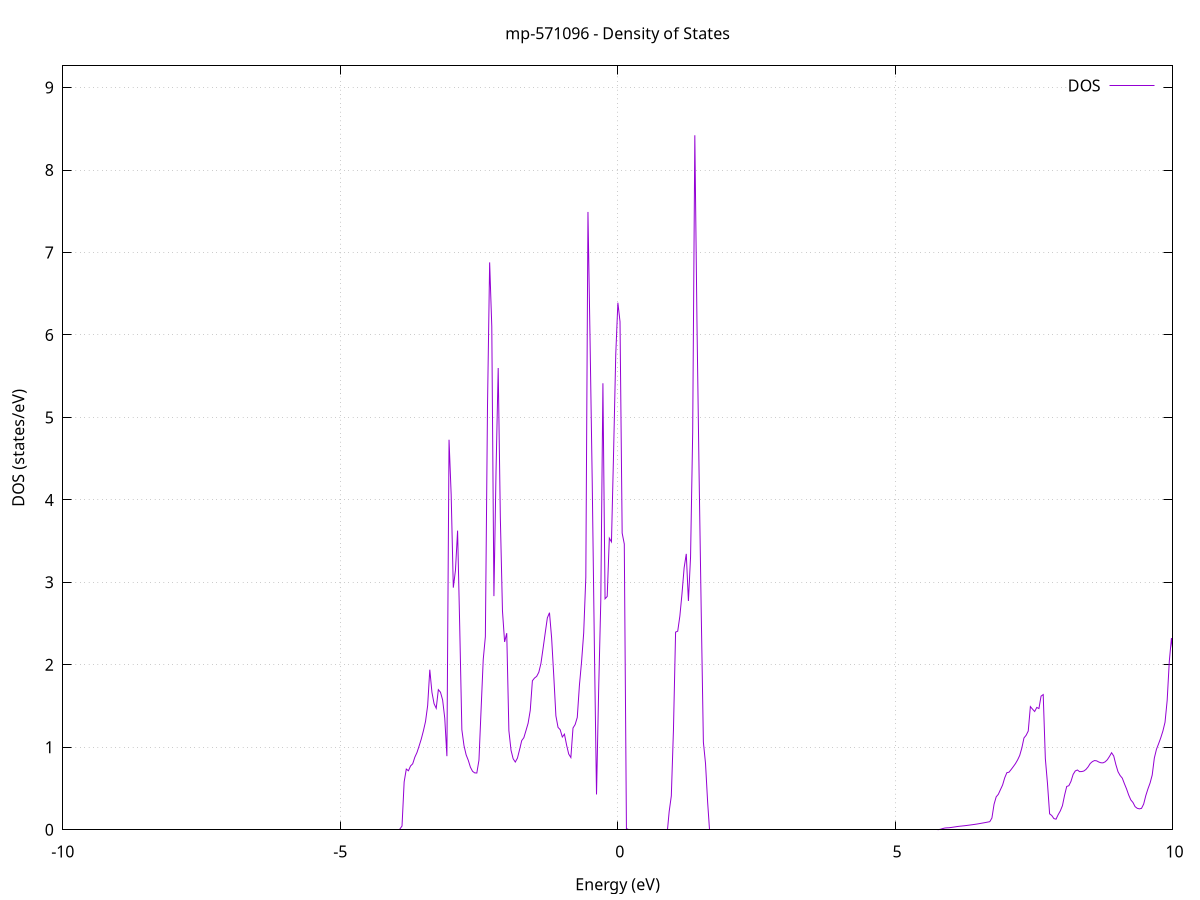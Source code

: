 set title 'mp-571096 - Density of States'
set xlabel 'Energy (eV)'
set ylabel 'DOS (states/eV)'
set grid
set xrange [-10:10]
set yrange [0:9.263]
set xzeroaxis lt -1
set terminal png size 800,600
set output 'mp-571096_dos_gnuplot.png'
plot '-' using 1:2 with lines title 'DOS'
-56.543100 0.000000
-56.504600 0.000000
-56.466100 0.000000
-56.427600 0.000000
-56.389000 0.000000
-56.350500 0.000000
-56.312000 0.000000
-56.273500 0.000000
-56.235000 0.000000
-56.196400 0.000000
-56.157900 0.000000
-56.119400 0.000000
-56.080900 0.000000
-56.042400 0.000000
-56.003800 0.000000
-55.965300 0.000000
-55.926800 0.000000
-55.888300 0.000000
-55.849800 0.000000
-55.811200 0.000000
-55.772700 0.000000
-55.734200 0.000000
-55.695700 0.000000
-55.657200 0.000000
-55.618600 0.000000
-55.580100 0.000000
-55.541600 0.000000
-55.503100 0.000000
-55.464600 0.000000
-55.426000 0.000000
-55.387500 0.000000
-55.349000 0.000000
-55.310500 0.000000
-55.272000 0.000000
-55.233400 0.000000
-55.194900 0.000000
-55.156400 0.000000
-55.117900 0.000000
-55.079400 0.000000
-55.040800 0.000000
-55.002300 0.000000
-54.963800 0.000000
-54.925300 0.000000
-54.886800 0.000000
-54.848200 0.000000
-54.809700 0.000000
-54.771200 0.000000
-54.732700 0.000000
-54.694200 0.000000
-54.655600 0.000000
-54.617100 0.000000
-54.578600 0.000000
-54.540100 0.000000
-54.501600 0.000000
-54.463000 0.000000
-54.424500 0.000000
-54.386000 0.000000
-54.347500 0.000000
-54.309000 0.000000
-54.270400 0.000000
-54.231900 0.000000
-54.193400 0.000000
-54.154900 0.000000
-54.116400 0.000000
-54.077800 0.000000
-54.039300 0.000000
-54.000800 0.000000
-53.962300 0.000000
-53.923800 0.000000
-53.885200 0.000000
-53.846700 0.000000
-53.808200 0.000000
-53.769700 0.000000
-53.731200 0.000000
-53.692600 0.000000
-53.654100 0.000000
-53.615600 0.000000
-53.577100 0.000000
-53.538600 0.000000
-53.500000 0.000000
-53.461500 0.000000
-53.423000 0.000000
-53.384500 0.000000
-53.346000 0.000000
-53.307400 0.000000
-53.268900 0.000000
-53.230400 0.000000
-53.191900 0.000000
-53.153400 0.000000
-53.114800 0.000000
-53.076300 0.000000
-53.037800 0.000000
-52.999300 0.000000
-52.960800 0.000000
-52.922200 0.000000
-52.883700 0.000000
-52.845200 0.000000
-52.806700 0.000000
-52.768200 0.000000
-52.729600 0.000000
-52.691100 0.000000
-52.652600 0.000000
-52.614100 0.000000
-52.575600 0.000000
-52.537000 0.000000
-52.498500 0.000000
-52.460000 0.000000
-52.421500 0.000000
-52.383000 0.000000
-52.344400 0.000000
-52.305900 0.000000
-52.267400 0.000000
-52.228900 0.000000
-52.190400 0.000000
-52.151800 0.000000
-52.113300 0.000000
-52.074800 0.000000
-52.036300 0.000000
-51.997800 0.000000
-51.959200 0.000000
-51.920700 0.000000
-51.882200 0.000000
-51.843700 0.000000
-51.805200 0.000000
-51.766600 0.000000
-51.728100 0.000000
-51.689600 0.000000
-51.651100 0.000000
-51.612600 0.000000
-51.574000 0.000000
-51.535500 0.000000
-51.497000 0.000000
-51.458500 0.000000
-51.420000 0.000000
-51.381400 0.000000
-51.342900 0.000000
-51.304400 0.000000
-51.265900 0.000000
-51.227400 0.000000
-51.188800 0.000000
-51.150300 0.000000
-51.111800 0.000000
-51.073300 0.000000
-51.034800 0.000000
-50.996200 0.000000
-50.957700 0.000000
-50.919200 0.000000
-50.880700 0.000000
-50.842200 0.000000
-50.803600 0.000000
-50.765100 0.000000
-50.726600 0.000000
-50.688100 0.000000
-50.649600 0.000000
-50.611000 0.000000
-50.572500 0.000000
-50.534000 0.000000
-50.495500 0.000000
-50.457000 0.000000
-50.418400 0.000000
-50.379900 0.000000
-50.341400 0.000000
-50.302900 0.000000
-50.264400 0.000000
-50.225800 0.000000
-50.187300 0.000000
-50.148800 0.000000
-50.110300 0.000000
-50.071800 0.000000
-50.033200 0.000000
-49.994700 0.000000
-49.956200 0.000000
-49.917700 0.000000
-49.879200 0.000000
-49.840600 0.000000
-49.802100 0.000000
-49.763600 0.000000
-49.725100 0.000000
-49.686600 0.000000
-49.648000 0.000000
-49.609500 0.000000
-49.571000 0.000000
-49.532500 0.000000
-49.494000 0.000000
-49.455400 0.000000
-49.416900 0.000000
-49.378400 0.000000
-49.339900 0.000000
-49.301400 0.000000
-49.262800 0.000000
-49.224300 0.000000
-49.185800 0.000000
-49.147300 0.000000
-49.108800 0.000000
-49.070200 0.000000
-49.031700 0.000000
-48.993200 0.000000
-48.954700 0.000000
-48.916200 0.000000
-48.877600 0.000000
-48.839100 0.000000
-48.800600 0.000000
-48.762100 0.000000
-48.723600 0.000000
-48.685000 0.000000
-48.646500 0.000000
-48.608000 0.000000
-48.569500 0.000000
-48.531000 0.000000
-48.492400 0.000000
-48.453900 0.000000
-48.415400 0.000000
-48.376900 0.000000
-48.338400 0.000000
-48.299800 0.000000
-48.261300 0.000000
-48.222800 0.000000
-48.184300 0.000000
-48.145800 0.000000
-48.107200 0.000000
-48.068700 0.000000
-48.030200 0.000000
-47.991700 0.000000
-47.953200 0.000000
-47.914600 0.000000
-47.876100 0.000000
-47.837600 0.000000
-47.799100 0.000000
-47.760600 0.000000
-47.722000 0.000000
-47.683500 0.000000
-47.645000 0.000000
-47.606500 0.000000
-47.568000 0.000000
-47.529400 0.000000
-47.490900 0.000000
-47.452400 0.000000
-47.413900 0.000000
-47.375400 0.000000
-47.336800 0.000000
-47.298300 0.000000
-47.259800 0.000000
-47.221300 0.000000
-47.182800 0.000000
-47.144200 0.000000
-47.105700 0.000000
-47.067200 0.000000
-47.028700 0.000000
-46.990200 0.000000
-46.951600 0.000000
-46.913100 0.000000
-46.874600 0.000000
-46.836100 0.000000
-46.797600 0.000000
-46.759000 0.000000
-46.720500 0.000000
-46.682000 0.000000
-46.643500 0.000000
-46.605000 0.000000
-46.566400 0.000000
-46.527900 0.000000
-46.489400 0.000000
-46.450900 0.000000
-46.412400 0.000000
-46.373800 0.000000
-46.335300 0.000000
-46.296800 0.000000
-46.258300 0.000000
-46.219800 0.000000
-46.181200 0.000000
-46.142700 0.000000
-46.104200 0.000000
-46.065700 0.000000
-46.027200 0.000000
-45.988600 0.000000
-45.950100 0.000000
-45.911600 0.000000
-45.873100 0.000000
-45.834600 0.000000
-45.796000 0.000000
-45.757500 0.000000
-45.719000 0.000000
-45.680500 0.000000
-45.642000 0.000000
-45.603400 0.000000
-45.564900 0.000000
-45.526400 0.000000
-45.487900 0.000000
-45.449400 0.000000
-45.410800 0.000000
-45.372300 0.000000
-45.333800 0.000000
-45.295300 0.000000
-45.256800 0.000000
-45.218200 0.000000
-45.179700 0.000000
-45.141200 0.000000
-45.102700 0.000000
-45.064200 0.000000
-45.025600 0.000000
-44.987100 0.000000
-44.948600 0.000000
-44.910100 0.000000
-44.871600 0.000000
-44.833000 0.000000
-44.794500 0.000000
-44.756000 0.000000
-44.717500 0.000000
-44.679000 0.000000
-44.640400 0.000000
-44.601900 0.000000
-44.563400 0.000000
-44.524900 0.000000
-44.486400 0.000000
-44.447800 0.000000
-44.409300 0.000000
-44.370800 0.000000
-44.332300 0.000000
-44.293800 0.000000
-44.255200 0.000000
-44.216700 0.000000
-44.178200 0.000000
-44.139700 0.000000
-44.101200 0.000000
-44.062600 0.000000
-44.024100 0.000000
-43.985600 0.000000
-43.947100 0.000000
-43.908600 0.000000
-43.870000 0.000000
-43.831500 0.000000
-43.793000 0.000000
-43.754500 0.000000
-43.716000 0.000000
-43.677400 0.000000
-43.638900 0.000000
-43.600400 0.000000
-43.561900 0.000000
-43.523400 0.000000
-43.484800 0.000000
-43.446300 0.000000
-43.407800 0.000000
-43.369300 0.000000
-43.330800 0.000000
-43.292200 0.000000
-43.253700 0.000000
-43.215200 0.000000
-43.176700 0.000000
-43.138200 0.000000
-43.099600 0.000000
-43.061100 0.000000
-43.022600 0.000000
-42.984100 0.000000
-42.945600 0.000000
-42.907000 0.000000
-42.868500 0.000000
-42.830000 0.000000
-42.791500 0.000000
-42.753000 0.000000
-42.714400 0.000000
-42.675900 0.000000
-42.637400 0.000000
-42.598900 0.000000
-42.560400 0.000000
-42.521800 0.000000
-42.483300 0.000000
-42.444800 0.000000
-42.406300 0.000000
-42.367800 0.000000
-42.329200 0.000000
-42.290700 0.000000
-42.252200 0.000000
-42.213700 0.000000
-42.175200 0.000000
-42.136600 0.000000
-42.098100 0.000000
-42.059600 0.000000
-42.021100 0.000000
-41.982600 0.000000
-41.944000 0.000000
-41.905500 0.000000
-41.867000 0.000000
-41.828500 0.000000
-41.790000 0.000000
-41.751400 0.000000
-41.712900 0.000000
-41.674400 0.000000
-41.635900 0.000000
-41.597400 0.000000
-41.558800 0.000000
-41.520300 0.000000
-41.481800 0.000000
-41.443300 0.000000
-41.404800 0.000000
-41.366200 0.000000
-41.327700 0.000000
-41.289200 0.000000
-41.250700 0.000000
-41.212200 0.000000
-41.173600 0.000000
-41.135100 0.000000
-41.096600 0.000000
-41.058100 0.000000
-41.019600 0.000000
-40.981000 0.000000
-40.942500 0.000000
-40.904000 0.000000
-40.865500 0.000000
-40.827000 0.000000
-40.788400 0.000000
-40.749900 0.000000
-40.711400 0.000000
-40.672900 0.000000
-40.634400 0.000000
-40.595800 0.000000
-40.557300 0.000000
-40.518800 0.000000
-40.480300 0.000000
-40.441800 0.000000
-40.403200 0.000000
-40.364700 0.000000
-40.326200 0.000000
-40.287700 0.000000
-40.249200 0.000000
-40.210600 0.000000
-40.172100 0.000000
-40.133600 0.000000
-40.095100 0.000000
-40.056600 0.000000
-40.018000 0.000000
-39.979500 0.000000
-39.941000 0.000000
-39.902500 0.000000
-39.864000 0.000000
-39.825400 0.000000
-39.786900 0.000000
-39.748400 0.000000
-39.709900 0.000000
-39.671400 0.000000
-39.632800 0.000000
-39.594300 0.000000
-39.555800 0.000000
-39.517300 0.000000
-39.478800 0.000000
-39.440200 0.000000
-39.401700 0.000000
-39.363200 0.000000
-39.324700 0.000000
-39.286200 0.000000
-39.247600 0.000000
-39.209100 0.000000
-39.170600 0.000000
-39.132100 0.000000
-39.093600 0.000000
-39.055000 0.000000
-39.016500 0.000000
-38.978000 0.000000
-38.939500 0.000000
-38.901000 0.000000
-38.862400 0.000000
-38.823900 0.000000
-38.785400 0.000000
-38.746900 0.000000
-38.708400 0.000000
-38.669800 0.000000
-38.631300 0.000000
-38.592800 0.000000
-38.554300 0.000000
-38.515800 0.000000
-38.477200 0.000000
-38.438700 0.000000
-38.400200 0.000000
-38.361700 0.000000
-38.323200 0.000000
-38.284600 0.000000
-38.246100 0.000000
-38.207600 0.000000
-38.169100 0.000000
-38.130600 0.000000
-38.092000 0.000000
-38.053500 0.000000
-38.015000 0.000000
-37.976500 0.000000
-37.938000 0.000000
-37.899400 0.000000
-37.860900 0.000000
-37.822400 0.000000
-37.783900 0.000000
-37.745400 0.000000
-37.706800 0.000000
-37.668300 0.000000
-37.629800 0.000000
-37.591300 0.000000
-37.552800 0.000000
-37.514200 0.000000
-37.475700 0.000000
-37.437200 0.000000
-37.398700 0.000000
-37.360200 0.000000
-37.321600 0.000000
-37.283100 0.000000
-37.244600 0.000000
-37.206100 0.000000
-37.167600 0.000000
-37.129000 0.000000
-37.090500 0.000000
-37.052000 0.000000
-37.013500 0.000000
-36.975000 0.000000
-36.936400 0.000000
-36.897900 0.000000
-36.859400 0.000000
-36.820900 0.000000
-36.782400 0.000000
-36.743800 0.000000
-36.705300 0.000000
-36.666800 0.000000
-36.628300 0.000000
-36.589800 0.000000
-36.551200 0.000000
-36.512700 0.000000
-36.474200 0.000000
-36.435700 0.000000
-36.397200 0.000000
-36.358600 0.000000
-36.320100 0.000000
-36.281600 0.000000
-36.243100 0.000000
-36.204600 0.000000
-36.166000 0.000000
-36.127500 0.000000
-36.089000 0.000000
-36.050500 0.000000
-36.012000 0.000000
-35.973400 0.000000
-35.934900 0.000000
-35.896400 0.000000
-35.857900 0.000000
-35.819400 0.000000
-35.780800 0.000000
-35.742300 0.000000
-35.703800 0.000000
-35.665300 0.000000
-35.626800 0.000000
-35.588200 0.000000
-35.549700 0.000000
-35.511200 0.000000
-35.472700 0.000000
-35.434200 0.000000
-35.395600 0.000000
-35.357100 0.000000
-35.318600 0.000000
-35.280100 0.000000
-35.241600 0.000000
-35.203000 0.000000
-35.164500 0.000000
-35.126000 0.000000
-35.087500 0.000000
-35.049000 0.000000
-35.010400 0.000000
-34.971900 0.000000
-34.933400 0.000000
-34.894900 0.000000
-34.856400 0.000000
-34.817800 0.000000
-34.779300 0.000000
-34.740800 0.000000
-34.702300 0.000000
-34.663800 0.000000
-34.625200 0.000000
-34.586700 0.000000
-34.548200 0.000000
-34.509700 0.000000
-34.471100 0.000000
-34.432600 0.000000
-34.394100 0.000000
-34.355600 0.000000
-34.317100 0.000000
-34.278500 0.000000
-34.240000 0.000000
-34.201500 0.000000
-34.163000 0.000000
-34.124500 0.000000
-34.085900 0.000000
-34.047400 0.000000
-34.008900 0.000000
-33.970400 0.000000
-33.931900 0.000000
-33.893300 0.000000
-33.854800 0.000000
-33.816300 0.000000
-33.777800 0.000000
-33.739300 0.000000
-33.700700 0.000000
-33.662200 0.000000
-33.623700 0.000000
-33.585200 0.000000
-33.546700 0.000000
-33.508100 0.000000
-33.469600 0.000000
-33.431100 0.000000
-33.392600 0.000000
-33.354100 0.000000
-33.315500 0.000000
-33.277000 0.000000
-33.238500 0.000000
-33.200000 0.000000
-33.161500 0.000000
-33.122900 0.000000
-33.084400 0.000000
-33.045900 0.000000
-33.007400 0.000000
-32.968900 0.000000
-32.930300 0.000000
-32.891800 0.000000
-32.853300 0.000000
-32.814800 0.000000
-32.776300 0.000000
-32.737700 0.000000
-32.699200 0.000000
-32.660700 0.000000
-32.622200 0.000000
-32.583700 0.000000
-32.545100 0.000000
-32.506600 0.000000
-32.468100 0.000000
-32.429600 0.000000
-32.391100 0.000000
-32.352500 0.000000
-32.314000 0.000000
-32.275500 0.000000
-32.237000 0.000000
-32.198500 0.000000
-32.159900 0.000000
-32.121400 0.000000
-32.082900 0.000000
-32.044400 0.000000
-32.005900 0.000000
-31.967300 0.000000
-31.928800 0.000000
-31.890300 0.000000
-31.851800 0.000000
-31.813300 0.000000
-31.774700 0.000000
-31.736200 0.000000
-31.697700 0.000000
-31.659200 0.000000
-31.620700 0.000000
-31.582100 0.000000
-31.543600 0.000000
-31.505100 0.000000
-31.466600 0.000000
-31.428100 0.000000
-31.389500 0.000000
-31.351000 0.000000
-31.312500 0.000000
-31.274000 0.000000
-31.235500 0.000000
-31.196900 0.000000
-31.158400 0.000000
-31.119900 0.000000
-31.081400 0.000000
-31.042900 0.000000
-31.004300 0.000000
-30.965800 0.000000
-30.927300 0.000000
-30.888800 0.000000
-30.850300 0.000000
-30.811700 0.000000
-30.773200 0.000000
-30.734700 0.000000
-30.696200 0.000000
-30.657700 0.000000
-30.619100 0.000000
-30.580600 0.000000
-30.542100 0.000000
-30.503600 0.000000
-30.465100 0.000000
-30.426500 0.000000
-30.388000 0.000000
-30.349500 0.000000
-30.311000 0.000000
-30.272500 0.000000
-30.233900 0.000000
-30.195400 0.000000
-30.156900 0.000000
-30.118400 0.000000
-30.079900 0.000000
-30.041300 0.000000
-30.002800 0.000000
-29.964300 0.000000
-29.925800 0.000000
-29.887300 0.000000
-29.848700 0.000000
-29.810200 0.000000
-29.771700 0.000000
-29.733200 0.000000
-29.694700 0.000000
-29.656100 0.000000
-29.617600 0.000000
-29.579100 0.000000
-29.540600 0.000000
-29.502100 0.000000
-29.463500 0.000000
-29.425000 0.000000
-29.386500 0.000000
-29.348000 0.000000
-29.309500 0.000000
-29.270900 0.000000
-29.232400 0.000000
-29.193900 0.000000
-29.155400 0.000000
-29.116900 0.000000
-29.078300 0.000000
-29.039800 0.000000
-29.001300 0.000000
-28.962800 0.000000
-28.924300 0.000000
-28.885700 0.000000
-28.847200 0.000000
-28.808700 0.000000
-28.770200 0.000000
-28.731700 0.000000
-28.693100 0.000000
-28.654600 0.000000
-28.616100 0.000000
-28.577600 0.000000
-28.539100 0.000000
-28.500500 0.000000
-28.462000 0.000000
-28.423500 0.000000
-28.385000 0.000000
-28.346500 0.000000
-28.307900 0.000000
-28.269400 0.000000
-28.230900 0.000000
-28.192400 0.000000
-28.153900 0.000000
-28.115300 0.000000
-28.076800 0.000000
-28.038300 0.000000
-27.999800 0.000000
-27.961300 0.000000
-27.922700 0.000000
-27.884200 0.000000
-27.845700 0.000000
-27.807200 0.000000
-27.768700 0.000000
-27.730100 0.000000
-27.691600 0.000000
-27.653100 0.000000
-27.614600 0.000000
-27.576100 0.000000
-27.537500 0.000000
-27.499000 0.000000
-27.460500 0.000000
-27.422000 0.000000
-27.383500 0.000000
-27.344900 0.000000
-27.306400 0.000000
-27.267900 0.000000
-27.229400 0.000000
-27.190900 0.000000
-27.152300 0.000000
-27.113800 0.000000
-27.075300 0.000000
-27.036800 0.000000
-26.998300 0.000000
-26.959700 0.000000
-26.921200 0.000000
-26.882700 0.000000
-26.844200 0.000000
-26.805700 0.000000
-26.767100 0.000000
-26.728600 0.000000
-26.690100 0.000000
-26.651600 0.000000
-26.613100 0.000000
-26.574500 0.000000
-26.536000 0.000000
-26.497500 0.000000
-26.459000 0.000000
-26.420500 0.000000
-26.381900 0.000000
-26.343400 0.000000
-26.304900 0.000000
-26.266400 0.000000
-26.227900 0.000000
-26.189300 0.000000
-26.150800 0.000000
-26.112300 0.000000
-26.073800 0.000000
-26.035300 0.000000
-25.996700 0.000000
-25.958200 0.000000
-25.919700 0.000000
-25.881200 0.000000
-25.842700 0.000000
-25.804100 0.000000
-25.765600 0.000000
-25.727100 0.000000
-25.688600 0.000000
-25.650100 0.000000
-25.611500 0.000000
-25.573000 0.000000
-25.534500 0.000000
-25.496000 0.000000
-25.457500 0.000000
-25.418900 0.000000
-25.380400 0.000000
-25.341900 0.000000
-25.303400 0.000000
-25.264900 0.000000
-25.226300 0.000000
-25.187800 0.000000
-25.149300 0.000000
-25.110800 0.000000
-25.072300 0.000000
-25.033700 0.000000
-24.995200 0.000000
-24.956700 0.000000
-24.918200 0.000000
-24.879700 0.000000
-24.841100 0.000000
-24.802600 0.000000
-24.764100 0.000000
-24.725600 0.000000
-24.687100 0.000000
-24.648500 0.000000
-24.610000 0.000000
-24.571500 0.000000
-24.533000 0.000000
-24.494500 0.000000
-24.455900 0.000000
-24.417400 0.000000
-24.378900 0.000000
-24.340400 0.000000
-24.301900 0.000000
-24.263300 0.000000
-24.224800 0.000000
-24.186300 0.000000
-24.147800 0.000000
-24.109300 0.000000
-24.070700 0.000000
-24.032200 0.000000
-23.993700 0.000000
-23.955200 0.000000
-23.916700 0.000000
-23.878100 0.000000
-23.839600 0.000000
-23.801100 0.000000
-23.762600 0.000000
-23.724100 0.000000
-23.685500 0.000000
-23.647000 0.000000
-23.608500 0.000000
-23.570000 0.000000
-23.531500 0.000000
-23.492900 0.000000
-23.454400 0.000000
-23.415900 0.000000
-23.377400 0.000000
-23.338900 0.000000
-23.300300 0.000000
-23.261800 0.000000
-23.223300 0.000000
-23.184800 0.000000
-23.146300 0.000000
-23.107700 0.000000
-23.069200 0.000000
-23.030700 0.000000
-22.992200 0.000000
-22.953700 0.000000
-22.915100 0.000000
-22.876600 0.000000
-22.838100 0.000000
-22.799600 0.000000
-22.761100 0.000000
-22.722500 0.000000
-22.684000 0.000000
-22.645500 0.000000
-22.607000 0.000000
-22.568500 0.000000
-22.529900 0.000000
-22.491400 0.000000
-22.452900 0.000000
-22.414400 0.000000
-22.375900 0.000000
-22.337300 0.000000
-22.298800 0.000000
-22.260300 0.000000
-22.221800 0.000000
-22.183300 0.000000
-22.144700 0.000000
-22.106200 0.000000
-22.067700 0.000000
-22.029200 0.000000
-21.990700 0.000000
-21.952100 0.000000
-21.913600 0.000000
-21.875100 0.000000
-21.836600 0.000000
-21.798100 0.000000
-21.759500 0.000000
-21.721000 0.000000
-21.682500 0.000000
-21.644000 0.000000
-21.605500 0.000000
-21.566900 0.000000
-21.528400 0.000000
-21.489900 0.000000
-21.451400 0.000000
-21.412900 0.000000
-21.374300 0.000000
-21.335800 0.000000
-21.297300 0.000000
-21.258800 0.000000
-21.220300 0.000000
-21.181700 0.000000
-21.143200 0.000000
-21.104700 0.000000
-21.066200 0.000000
-21.027700 0.000000
-20.989100 0.000000
-20.950600 0.000000
-20.912100 0.000000
-20.873600 0.000000
-20.835100 0.000000
-20.796500 0.000000
-20.758000 0.000000
-20.719500 0.000000
-20.681000 0.000000
-20.642500 0.000000
-20.603900 0.000000
-20.565400 0.000000
-20.526900 0.000000
-20.488400 0.000000
-20.449900 0.000000
-20.411300 0.000000
-20.372800 0.000000
-20.334300 0.000000
-20.295800 0.000000
-20.257300 0.000000
-20.218700 0.000000
-20.180200 0.000000
-20.141700 0.000000
-20.103200 0.000000
-20.064700 0.000000
-20.026100 0.000000
-19.987600 0.000000
-19.949100 0.000000
-19.910600 0.000000
-19.872100 0.000000
-19.833500 0.000000
-19.795000 0.000000
-19.756500 0.000000
-19.718000 0.000000
-19.679500 0.000000
-19.640900 0.000000
-19.602400 0.000000
-19.563900 0.000000
-19.525400 0.000000
-19.486900 0.000000
-19.448300 0.000000
-19.409800 0.000000
-19.371300 0.000000
-19.332800 0.000000
-19.294300 0.000000
-19.255700 0.000000
-19.217200 0.000000
-19.178700 0.000000
-19.140200 0.000000
-19.101700 0.000000
-19.063100 0.000000
-19.024600 0.000000
-18.986100 0.000000
-18.947600 0.000000
-18.909100 0.000000
-18.870500 0.000000
-18.832000 0.000000
-18.793500 0.000000
-18.755000 0.000000
-18.716500 0.000000
-18.677900 0.000000
-18.639400 0.000000
-18.600900 0.000000
-18.562400 0.000000
-18.523900 0.000000
-18.485300 0.000000
-18.446800 0.000000
-18.408300 0.000000
-18.369800 0.000000
-18.331300 0.000000
-18.292700 0.000000
-18.254200 0.000000
-18.215700 0.000000
-18.177200 0.000000
-18.138700 0.000000
-18.100100 0.000000
-18.061600 0.000000
-18.023100 0.000000
-17.984600 0.000000
-17.946100 0.000000
-17.907500 0.000000
-17.869000 0.000000
-17.830500 0.000000
-17.792000 0.000000
-17.753500 0.000000
-17.714900 0.000000
-17.676400 0.000000
-17.637900 0.000000
-17.599400 0.000000
-17.560900 0.000000
-17.522300 0.000000
-17.483800 0.000000
-17.445300 0.000000
-17.406800 0.000000
-17.368300 0.000000
-17.329700 0.000000
-17.291200 0.000000
-17.252700 0.000000
-17.214200 0.000000
-17.175700 0.000000
-17.137100 0.000000
-17.098600 0.000000
-17.060100 0.000000
-17.021600 0.000000
-16.983100 0.000000
-16.944500 0.000000
-16.906000 0.000000
-16.867500 0.000000
-16.829000 0.000000
-16.790500 0.000000
-16.751900 0.000000
-16.713400 0.000000
-16.674900 0.000000
-16.636400 0.000000
-16.597900 0.000000
-16.559300 0.000000
-16.520800 0.000000
-16.482300 0.000000
-16.443800 0.000000
-16.405300 0.000000
-16.366700 0.000000
-16.328200 0.000000
-16.289700 0.000000
-16.251200 0.000000
-16.212700 0.000000
-16.174100 0.000000
-16.135600 0.000000
-16.097100 0.000000
-16.058600 0.000000
-16.020100 0.000000
-15.981500 0.000000
-15.943000 0.000000
-15.904500 0.000000
-15.866000 0.000000
-15.827500 0.000000
-15.788900 0.000000
-15.750400 0.000000
-15.711900 0.000000
-15.673400 0.000000
-15.634900 0.000000
-15.596300 0.000000
-15.557800 0.000000
-15.519300 0.000000
-15.480800 0.000000
-15.442300 0.000000
-15.403700 0.000000
-15.365200 0.000000
-15.326700 0.000000
-15.288200 0.000000
-15.249700 0.000000
-15.211100 0.000000
-15.172600 0.000000
-15.134100 0.000000
-15.095600 0.000000
-15.057100 0.000000
-15.018500 0.000000
-14.980000 0.000000
-14.941500 0.000000
-14.903000 0.000000
-14.864500 0.000000
-14.825900 0.000000
-14.787400 0.000000
-14.748900 0.000000
-14.710400 0.000000
-14.671900 0.000000
-14.633300 0.000000
-14.594800 0.000000
-14.556300 0.000000
-14.517800 0.000000
-14.479300 0.000000
-14.440700 0.000000
-14.402200 0.000000
-14.363700 0.000000
-14.325200 0.000000
-14.286700 0.000000
-14.248100 0.000000
-14.209600 0.000000
-14.171100 0.000000
-14.132600 0.000000
-14.094100 0.000000
-14.055500 0.000000
-14.017000 0.000000
-13.978500 0.021100
-13.940000 0.276600
-13.901500 0.508500
-13.862900 0.586800
-13.824400 0.594500
-13.785900 0.619500
-13.747400 0.637300
-13.708900 0.658800
-13.670300 0.677700
-13.631800 0.706000
-13.593300 0.735400
-13.554800 0.766000
-13.516300 0.799400
-13.477700 0.843800
-13.439200 0.895000
-13.400700 0.942600
-13.362200 1.011100
-13.323700 1.104100
-13.285100 1.331800
-13.246600 1.880200
-13.208100 2.501900
-13.169600 3.331500
-13.131100 4.240200
-13.092500 5.031500
-13.054000 4.817100
-13.015500 10.033900
-12.977000 6.909600
-12.938500 0.000000
-12.899900 0.000000
-12.861400 0.000000
-12.822900 0.000000
-12.784400 0.000000
-12.745900 0.000000
-12.707300 0.000000
-12.668800 0.000000
-12.630300 0.000000
-12.591800 0.000000
-12.553200 0.000000
-12.514700 0.000000
-12.476200 0.000000
-12.437700 0.000000
-12.399200 0.000000
-12.360600 0.000000
-12.322100 0.000000
-12.283600 0.000000
-12.245100 0.000000
-12.206600 0.000000
-12.168000 0.000000
-12.129500 0.000000
-12.091000 0.000000
-12.052500 0.000000
-12.014000 0.000000
-11.975400 0.000000
-11.936900 0.000000
-11.898400 0.000000
-11.859900 0.000000
-11.821400 0.000000
-11.782800 0.000000
-11.744300 0.000000
-11.705800 0.000000
-11.667300 0.000000
-11.628800 0.000000
-11.590200 0.000000
-11.551700 0.000000
-11.513200 0.000000
-11.474700 0.000000
-11.436200 0.000000
-11.397600 0.000000
-11.359100 0.000000
-11.320600 0.000000
-11.282100 0.000000
-11.243600 0.000000
-11.205000 0.000000
-11.166500 0.000000
-11.128000 0.000000
-11.089500 0.000000
-11.051000 0.000000
-11.012400 0.000000
-10.973900 0.000000
-10.935400 0.000000
-10.896900 0.000000
-10.858400 0.000000
-10.819800 0.000000
-10.781300 0.000000
-10.742800 0.000000
-10.704300 0.000000
-10.665800 0.000000
-10.627200 0.000000
-10.588700 0.000000
-10.550200 0.000000
-10.511700 0.000000
-10.473200 0.000000
-10.434600 0.000000
-10.396100 0.000000
-10.357600 0.000000
-10.319100 0.000000
-10.280600 0.000000
-10.242000 0.000000
-10.203500 0.000000
-10.165000 0.000000
-10.126500 0.000000
-10.088000 0.000000
-10.049400 0.000000
-10.010900 0.000000
-9.972400 0.000000
-9.933900 0.000000
-9.895400 0.000000
-9.856800 0.000000
-9.818300 0.000000
-9.779800 0.000000
-9.741300 0.000000
-9.702800 0.000000
-9.664200 0.000000
-9.625700 0.000000
-9.587200 0.000000
-9.548700 0.000000
-9.510200 0.000000
-9.471600 0.000000
-9.433100 0.000000
-9.394600 0.000000
-9.356100 0.000000
-9.317600 0.000000
-9.279000 0.000000
-9.240500 0.000000
-9.202000 0.000000
-9.163500 0.000000
-9.125000 0.000000
-9.086400 0.000000
-9.047900 0.000000
-9.009400 0.000000
-8.970900 0.000000
-8.932400 0.000000
-8.893800 0.000000
-8.855300 0.000000
-8.816800 0.000000
-8.778300 0.000000
-8.739800 0.000000
-8.701200 0.000000
-8.662700 0.000000
-8.624200 0.000000
-8.585700 0.000000
-8.547200 0.000000
-8.508600 0.000000
-8.470100 0.000000
-8.431600 0.000000
-8.393100 0.000000
-8.354600 0.000000
-8.316000 0.000000
-8.277500 0.000000
-8.239000 0.000000
-8.200500 0.000000
-8.162000 0.000000
-8.123400 0.000000
-8.084900 0.000000
-8.046400 0.000000
-8.007900 0.000000
-7.969400 0.000000
-7.930800 0.000000
-7.892300 0.000000
-7.853800 0.000000
-7.815300 0.000000
-7.776800 0.000000
-7.738200 0.000000
-7.699700 0.000000
-7.661200 0.000000
-7.622700 0.000000
-7.584200 0.000000
-7.545600 0.000000
-7.507100 0.000000
-7.468600 0.000000
-7.430100 0.000000
-7.391600 0.000000
-7.353000 0.000000
-7.314500 0.000000
-7.276000 0.000000
-7.237500 0.000000
-7.199000 0.000000
-7.160400 0.000000
-7.121900 0.000000
-7.083400 0.000000
-7.044900 0.000000
-7.006400 0.000000
-6.967800 0.000000
-6.929300 0.000000
-6.890800 0.000000
-6.852300 0.000000
-6.813800 0.000000
-6.775200 0.000000
-6.736700 0.000000
-6.698200 0.000000
-6.659700 0.000000
-6.621200 0.000000
-6.582600 0.000000
-6.544100 0.000000
-6.505600 0.000000
-6.467100 0.000000
-6.428600 0.000000
-6.390000 0.000000
-6.351500 0.000000
-6.313000 0.000000
-6.274500 0.000000
-6.236000 0.000000
-6.197400 0.000000
-6.158900 0.000000
-6.120400 0.000000
-6.081900 0.000000
-6.043400 0.000000
-6.004800 0.000000
-5.966300 0.000000
-5.927800 0.000000
-5.889300 0.000000
-5.850800 0.000000
-5.812200 0.000000
-5.773700 0.000000
-5.735200 0.000000
-5.696700 0.000000
-5.658200 0.000000
-5.619600 0.000000
-5.581100 0.000000
-5.542600 0.000000
-5.504100 0.000000
-5.465600 0.000000
-5.427000 0.000000
-5.388500 0.000000
-5.350000 0.000000
-5.311500 0.000000
-5.273000 0.000000
-5.234400 0.000000
-5.195900 0.000000
-5.157400 0.000000
-5.118900 0.000000
-5.080400 0.000000
-5.041800 0.000000
-5.003300 0.000000
-4.964800 0.000000
-4.926300 0.000000
-4.887800 0.000000
-4.849200 0.000000
-4.810700 0.000000
-4.772200 0.000000
-4.733700 0.000000
-4.695200 0.000000
-4.656600 0.000000
-4.618100 0.000000
-4.579600 0.000000
-4.541100 0.000000
-4.502600 0.000000
-4.464000 0.000000
-4.425500 0.000000
-4.387000 0.000000
-4.348500 0.000000
-4.310000 0.000000
-4.271400 0.000000
-4.232900 0.000000
-4.194400 0.000000
-4.155900 0.000000
-4.117400 0.000000
-4.078800 0.000000
-4.040300 0.000000
-4.001800 0.000000
-3.963300 0.000000
-3.924800 0.000000
-3.886200 0.045100
-3.847700 0.580100
-3.809200 0.736100
-3.770700 0.715600
-3.732200 0.774000
-3.693600 0.799900
-3.655100 0.880400
-3.616600 0.936800
-3.578100 1.015800
-3.539600 1.099300
-3.501000 1.199400
-3.462500 1.313200
-3.424000 1.507500
-3.385500 1.941000
-3.347000 1.666900
-3.308400 1.528000
-3.269900 1.473100
-3.231400 1.698900
-3.192900 1.668000
-3.154400 1.574000
-3.115800 1.352300
-3.077300 0.892500
-3.038800 4.729300
-3.000300 4.062800
-2.961800 2.935900
-2.923200 3.145400
-2.884700 3.627200
-2.846200 2.461400
-2.807700 1.212900
-2.769200 1.020000
-2.730600 0.908400
-2.692100 0.842800
-2.653600 0.758800
-2.615100 0.709300
-2.576600 0.689900
-2.538000 0.688400
-2.499500 0.844300
-2.461000 1.459900
-2.422500 2.064100
-2.384000 2.341800
-2.345400 5.139400
-2.306900 6.880200
-2.268400 6.103900
-2.229900 2.833500
-2.191400 4.359900
-2.152800 5.599500
-2.114300 3.789300
-2.075800 2.654000
-2.037300 2.277800
-1.998800 2.384100
-1.960200 1.202300
-1.921700 0.964900
-1.883200 0.860700
-1.844700 0.821400
-1.806200 0.868400
-1.767600 0.971800
-1.729100 1.081000
-1.690600 1.116600
-1.652100 1.203000
-1.613600 1.292000
-1.575000 1.448300
-1.536500 1.807100
-1.498000 1.839800
-1.459500 1.860300
-1.421000 1.909500
-1.382400 2.017800
-1.343900 2.199500
-1.305400 2.386200
-1.266900 2.569800
-1.228400 2.632200
-1.189800 2.324700
-1.151300 1.867900
-1.112800 1.381400
-1.074300 1.241900
-1.035800 1.213800
-0.997200 1.125200
-0.958700 1.159700
-0.920200 1.027300
-0.881700 0.918100
-0.843200 0.876100
-0.804600 1.234000
-0.766100 1.276100
-0.727600 1.362500
-0.689100 1.750500
-0.650600 2.035100
-0.612000 2.385100
-0.573500 3.062800
-0.535000 7.492200
-0.496500 5.909000
-0.458000 4.214200
-0.419400 2.226800
-0.380900 0.427900
-0.342400 1.691200
-0.303900 2.770500
-0.265400 5.414300
-0.226800 2.801100
-0.188300 2.829200
-0.149800 3.536100
-0.111300 3.491600
-0.072800 4.585000
-0.034200 5.762300
0.004300 6.391200
0.042800 6.161100
0.081300 3.597300
0.119800 3.465500
0.158400 0.014100
0.196900 0.000000
0.235400 0.000000
0.273900 0.000000
0.312400 0.000000
0.351000 0.000000
0.389500 0.000000
0.428000 0.000000
0.466500 0.000000
0.505000 0.000000
0.543600 0.000000
0.582100 0.000000
0.620600 0.000000
0.659100 0.000000
0.697600 0.000000
0.736200 0.000000
0.774700 0.000000
0.813200 0.000000
0.851700 0.000000
0.890200 0.000000
0.928800 0.221500
0.967300 0.410700
1.005800 1.210600
1.044300 2.396800
1.082800 2.408200
1.121400 2.591400
1.159900 2.862900
1.198400 3.177300
1.236900 3.345600
1.275400 2.774800
1.314000 3.306300
1.352500 4.816700
1.391000 8.421200
1.429500 6.159900
1.468000 4.309100
1.506600 2.634300
1.545100 1.063100
1.583600 0.804200
1.622100 0.332200
1.660600 0.000000
1.699200 0.000000
1.737700 0.000000
1.776200 0.000000
1.814700 0.000000
1.853200 0.000000
1.891800 0.000000
1.930300 0.000000
1.968800 0.000000
2.007300 0.000000
2.045800 0.000000
2.084400 0.000000
2.122900 0.000000
2.161400 0.000000
2.199900 0.000000
2.238400 0.000000
2.277000 0.000000
2.315500 0.000000
2.354000 0.000000
2.392500 0.000000
2.431000 0.000000
2.469600 0.000000
2.508100 0.000000
2.546600 0.000000
2.585100 0.000000
2.623600 0.000000
2.662200 0.000000
2.700700 0.000000
2.739200 0.000000
2.777700 0.000000
2.816200 0.000000
2.854800 0.000000
2.893300 0.000000
2.931800 0.000000
2.970300 0.000000
3.008800 0.000000
3.047400 0.000000
3.085900 0.000000
3.124400 0.000000
3.162900 0.000000
3.201400 0.000000
3.240000 0.000000
3.278500 0.000000
3.317000 0.000000
3.355500 0.000000
3.394000 0.000000
3.432600 0.000000
3.471100 0.000000
3.509600 0.000000
3.548100 0.000000
3.586600 0.000000
3.625200 0.000000
3.663700 0.000000
3.702200 0.000000
3.740700 0.000000
3.779200 0.000000
3.817800 0.000000
3.856300 0.000000
3.894800 0.000000
3.933300 0.000000
3.971800 0.000000
4.010400 0.000000
4.048900 0.000000
4.087400 0.000000
4.125900 0.000000
4.164400 0.000000
4.203000 0.000000
4.241500 0.000000
4.280000 0.000000
4.318500 0.000000
4.357000 0.000000
4.395600 0.000000
4.434100 0.000000
4.472600 0.000000
4.511100 0.000000
4.549600 0.000000
4.588200 0.000000
4.626700 0.000000
4.665200 0.000000
4.703700 0.000000
4.742200 0.000000
4.780800 0.000000
4.819300 0.000000
4.857800 0.000000
4.896300 0.000000
4.934800 0.000000
4.973400 0.000000
5.011900 0.000000
5.050400 0.000000
5.088900 0.000000
5.127400 0.000000
5.166000 0.000000
5.204500 0.000000
5.243000 0.000000
5.281500 0.000000
5.320000 0.000000
5.358600 0.000000
5.397100 0.000000
5.435600 0.000000
5.474100 0.000000
5.512600 0.000000
5.551200 0.000000
5.589700 0.000000
5.628200 0.000000
5.666700 0.000000
5.705200 0.000000
5.743800 0.000000
5.782300 0.001600
5.820800 0.006700
5.859300 0.014900
5.897800 0.021400
5.936400 0.023600
5.974900 0.024800
6.013400 0.028400
6.051900 0.032200
6.090400 0.036100
6.129000 0.040000
6.167500 0.043200
6.206000 0.045700
6.244500 0.048600
6.283000 0.051700
6.321600 0.055000
6.360100 0.058500
6.398600 0.062000
6.437100 0.065600
6.475600 0.069600
6.514200 0.074100
6.552700 0.078700
6.591200 0.083400
6.629700 0.088100
6.668200 0.093100
6.706800 0.098200
6.745300 0.142000
6.783800 0.308800
6.822300 0.399200
6.860800 0.430000
6.899400 0.486700
6.937900 0.543000
6.976400 0.630600
7.014900 0.692200
7.053400 0.698200
7.092000 0.730700
7.130500 0.765300
7.169000 0.801500
7.207500 0.846000
7.246000 0.900800
7.284600 0.991300
7.323100 1.113300
7.361600 1.145400
7.400100 1.197000
7.438600 1.493800
7.477200 1.463000
7.515700 1.434000
7.554200 1.483500
7.592700 1.469700
7.631200 1.620500
7.669800 1.639600
7.708300 0.863200
7.746800 0.561400
7.785300 0.193300
7.823800 0.172900
7.862400 0.135700
7.900900 0.128600
7.939400 0.183000
7.977900 0.228700
8.016400 0.292300
8.055000 0.418700
8.093500 0.525200
8.132000 0.534500
8.170500 0.587300
8.209000 0.671200
8.247600 0.713100
8.286100 0.725000
8.324600 0.705200
8.363100 0.705800
8.401600 0.712300
8.440200 0.731500
8.478700 0.762500
8.517200 0.803700
8.555700 0.826400
8.594200 0.839400
8.632800 0.835800
8.671300 0.821800
8.709800 0.812300
8.748300 0.811700
8.786800 0.824100
8.825400 0.849400
8.863900 0.889200
8.902400 0.934100
8.940900 0.894600
8.979400 0.790300
9.018000 0.703700
9.056500 0.657400
9.095000 0.626200
9.133500 0.558500
9.172000 0.495100
9.210600 0.421000
9.249100 0.362000
9.287600 0.330900
9.326100 0.280200
9.364600 0.260300
9.403200 0.253700
9.441700 0.259700
9.480200 0.311300
9.518700 0.413800
9.557300 0.495600
9.595800 0.566700
9.634300 0.663700
9.672800 0.870200
9.711300 0.976800
9.749900 1.044100
9.788400 1.115000
9.826900 1.197200
9.865400 1.303700
9.903900 1.568100
9.942500 2.043100
9.981000 2.324600
10.019500 2.072900
10.058000 1.970300
10.096500 1.679200
10.135100 1.456500
10.173600 1.339600
10.212100 1.244000
10.250600 1.024300
10.289100 1.076400
10.327700 0.844800
10.366200 0.746200
10.404700 0.854700
10.443200 0.869800
10.481700 1.005400
10.520300 1.142900
10.558800 1.341800
10.597300 1.436200
10.635800 1.512100
10.674300 1.617600
10.712900 1.824200
10.751400 1.699100
10.789900 1.672100
10.828400 1.603300
10.866900 1.582000
10.905500 1.607700
10.944000 1.486600
10.982500 1.192200
11.021000 1.244000
11.059500 1.349700
11.098100 1.438800
11.136600 1.741400
11.175100 2.012100
11.213600 2.171700
11.252100 2.192700
11.290700 2.070500
11.329200 2.038500
11.367700 1.855600
11.406200 1.639500
11.444700 1.562400
11.483300 1.596400
11.521800 1.680900
11.560300 1.891000
11.598800 1.611200
11.637300 1.462600
11.675900 1.370300
11.714400 1.246900
11.752900 1.066700
11.791400 1.093700
11.829900 1.152900
11.868500 1.177900
11.907000 1.171100
11.945500 1.218000
11.984000 1.289100
12.022500 1.361800
12.061100 1.423600
12.099600 1.518500
12.138100 1.547300
12.176600 1.360800
12.215100 1.327900
12.253700 1.329200
12.292200 1.324400
12.330700 1.336400
12.369200 1.447000
12.407700 1.581900
12.446300 1.905600
12.484800 1.889500
12.523300 1.914500
12.561800 1.889700
12.600300 1.767300
12.638900 1.621700
12.677400 1.426100
12.715900 1.248400
12.754400 1.110600
12.792900 0.971500
12.831500 0.911200
12.870000 0.869700
12.908500 0.904200
12.947000 0.787300
12.985500 0.699400
13.024100 0.634700
13.062600 0.603800
13.101100 0.571100
13.139600 0.561000
13.178100 0.550400
13.216700 0.554100
13.255200 0.613200
13.293700 0.652300
13.332200 0.696900
13.370700 0.721600
13.409300 0.591200
13.447800 0.582000
13.486300 0.588800
13.524800 0.687400
13.563300 0.874100
13.601900 0.908800
13.640400 0.841900
13.678900 0.807600
13.717400 0.764800
13.755900 0.664300
13.794500 0.535700
13.833000 0.479100
13.871500 0.452000
13.910000 0.431900
13.948500 0.413800
13.987100 0.398900
14.025600 0.387800
14.064100 0.380000
14.102600 0.373500
14.141100 0.367700
14.179700 0.362600
14.218200 0.357900
14.256700 0.353000
14.295200 0.347100
14.333700 0.340300
14.372300 0.333000
14.410800 0.326600
14.449300 0.321800
14.487800 0.317500
14.526300 0.312900
14.564900 0.308400
14.603400 0.303800
14.641900 0.299000
14.680400 0.294100
14.718900 0.289300
14.757500 0.284500
14.796000 0.279700
14.834500 0.274800
14.873000 0.270000
14.911500 0.265500
14.950100 0.262300
14.988600 0.260500
15.027100 0.255200
15.065600 0.254400
15.104100 0.258600
15.142700 0.259600
15.181200 0.258400
15.219700 0.256200
15.258200 0.253500
15.296700 0.250200
15.335300 0.246400
15.373800 0.241600
15.412300 0.227800
15.450800 0.201400
15.489300 0.177000
15.527900 0.162000
15.566400 0.149900
15.604900 0.141400
15.643400 0.134000
15.681900 0.127100
15.720500 0.120300
15.759000 0.113500
15.797500 0.109000
15.836000 0.104400
15.874500 0.100000
15.913100 0.095900
15.951600 0.090700
15.990100 0.085000
16.028600 0.080300
16.067100 0.076200
16.105700 0.072200
16.144200 0.068300
16.182700 0.064600
16.221200 0.061200
16.259700 0.058000
16.298300 0.054800
16.336800 0.050700
16.375300 0.045500
16.413800 0.042700
16.452300 0.039700
16.490900 0.033400
16.529400 0.023200
16.567900 0.015500
16.606400 0.010400
16.644900 0.006500
16.683500 0.003500
16.722000 0.001400
16.760500 0.000300
16.799000 0.000000
16.837500 0.000000
16.876100 0.000000
16.914600 0.000000
16.953100 0.000000
16.991600 0.000000
17.030100 0.000000
17.068700 0.000000
17.107200 0.000000
17.145700 0.000000
17.184200 0.000000
17.222700 0.000000
17.261300 0.000000
17.299800 0.000000
17.338300 0.000000
17.376800 0.000000
17.415300 0.000000
17.453900 0.000000
17.492400 0.000000
17.530900 0.000000
17.569400 0.000000
17.607900 0.000000
17.646500 0.000000
17.685000 0.000000
17.723500 0.000000
17.762000 0.000000
17.800500 0.000000
17.839100 0.000000
17.877600 0.000000
17.916100 0.000000
17.954600 0.000000
17.993100 0.000000
18.031700 0.000000
18.070200 0.000000
18.108700 0.000000
18.147200 0.000000
18.185700 0.000000
18.224300 0.000000
18.262800 0.000000
18.301300 0.000000
18.339800 0.000000
18.378300 0.000000
18.416900 0.000000
18.455400 0.000000
18.493900 0.000000
18.532400 0.000000
18.570900 0.000000
18.609500 0.000000
18.648000 0.000000
18.686500 0.000000
18.725000 0.000000
18.763500 0.000000
18.802100 0.000000
18.840600 0.000000
18.879100 0.000000
18.917600 0.000000
18.956100 0.000000
18.994700 0.000000
19.033200 0.000000
19.071700 0.000000
19.110200 0.000000
19.148700 0.000000
19.187300 0.000000
19.225800 0.000000
19.264300 0.000000
19.302800 0.000000
19.341300 0.000000
19.379900 0.000000
19.418400 0.000000
19.456900 0.000000
19.495400 0.000000
19.533900 0.000000
19.572500 0.000000
19.611000 0.000000
19.649500 0.000000
19.688000 0.000000
19.726500 0.000000
19.765100 0.000000
19.803600 0.000000
19.842100 0.000000
19.880600 0.000000
19.919100 0.000000
19.957700 0.000000
19.996200 0.000000
20.034700 0.000000
20.073200 0.000000
20.111700 0.000000
20.150300 0.000000
20.188800 0.000000
20.227300 0.000000
20.265800 0.000000
20.304300 0.000000
20.342900 0.000000
20.381400 0.000000
20.419900 0.000000
20.458400 0.000000
20.496900 0.000000
e
